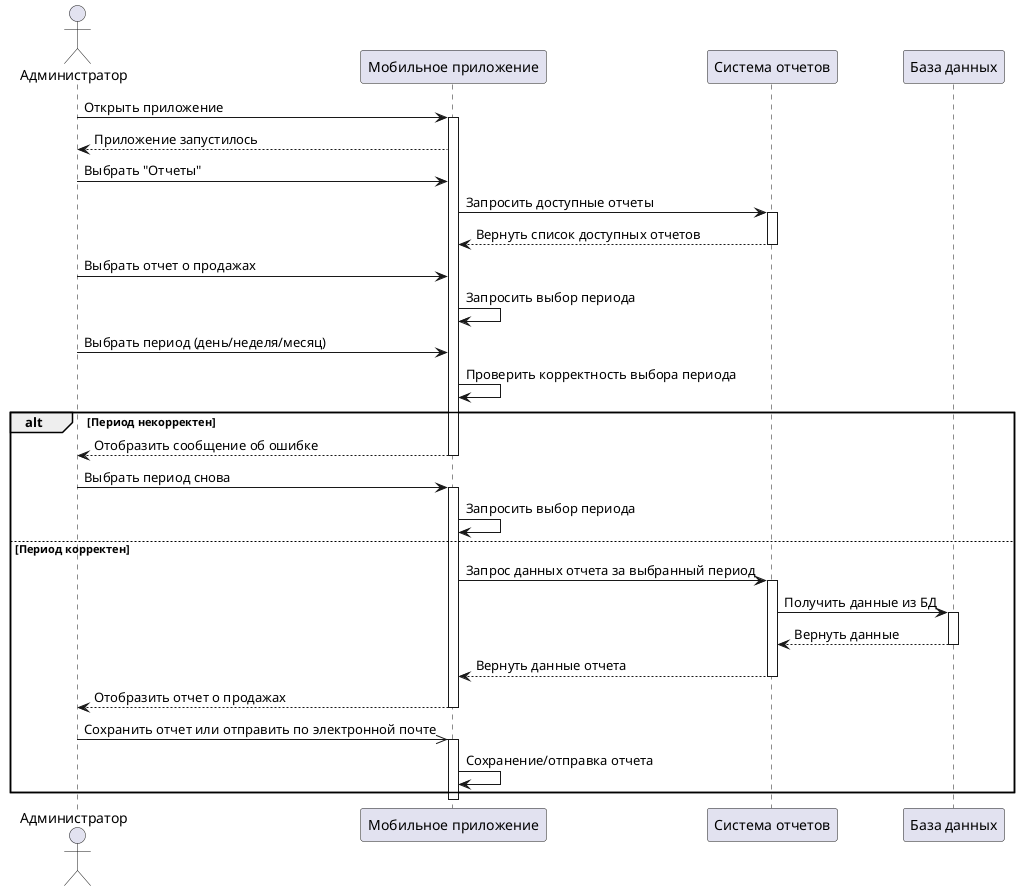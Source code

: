 @startuml
actor Администратор
participant "Мобильное приложение" as App
participant "Система отчетов" as ReportSystem
participant "База данных" as Database

Администратор -> App: Открыть приложение
activate App
App --> Администратор: Приложение запустилось
Администратор -> App: Выбрать "Отчеты"
App -> ReportSystem: Запросить доступные отчеты
activate ReportSystem
ReportSystem --> App: Вернуть список доступных отчетов
deactivate ReportSystem
Администратор -> App: Выбрать отчет о продажах
App -> App: Запросить выбор периода
Администратор -> App: Выбрать период (день/неделя/месяц)
App -> App: Проверить корректность выбора периода

alt Период некорректен
  App --> Администратор: Отобразить сообщение об ошибке
  deactivate App
  Администратор -> App: Выбрать период снова
  activate App

  App -> App: Запросить выбор периода
else Период корректен
  App -> ReportSystem: Запрос данных отчета за выбранный период
  activate ReportSystem
  ReportSystem -> Database: Получить данные из БД
  activate Database
  Database --> ReportSystem: Вернуть данные
  deactivate Database
  ReportSystem --> App: Вернуть данные отчета
  deactivate ReportSystem
  App --> Администратор: Отобразить отчет о продажах
  deactivate App
  Администратор ->> App: Сохранить отчет или отправить по электронной почте
  activate App
  App -> App: Сохранение/отправка отчета
end
deactivate App

@enduml